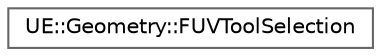 digraph "Graphical Class Hierarchy"
{
 // INTERACTIVE_SVG=YES
 // LATEX_PDF_SIZE
  bgcolor="transparent";
  edge [fontname=Helvetica,fontsize=10,labelfontname=Helvetica,labelfontsize=10];
  node [fontname=Helvetica,fontsize=10,shape=box,height=0.2,width=0.4];
  rankdir="LR";
  Node0 [id="Node000000",label="UE::Geometry::FUVToolSelection",height=0.2,width=0.4,color="grey40", fillcolor="white", style="filled",URL="$d8/da3/classUE_1_1Geometry_1_1FUVToolSelection.html",tooltip="Class that represents a selection in the canonical unwrap of a UV editor input object."];
}

